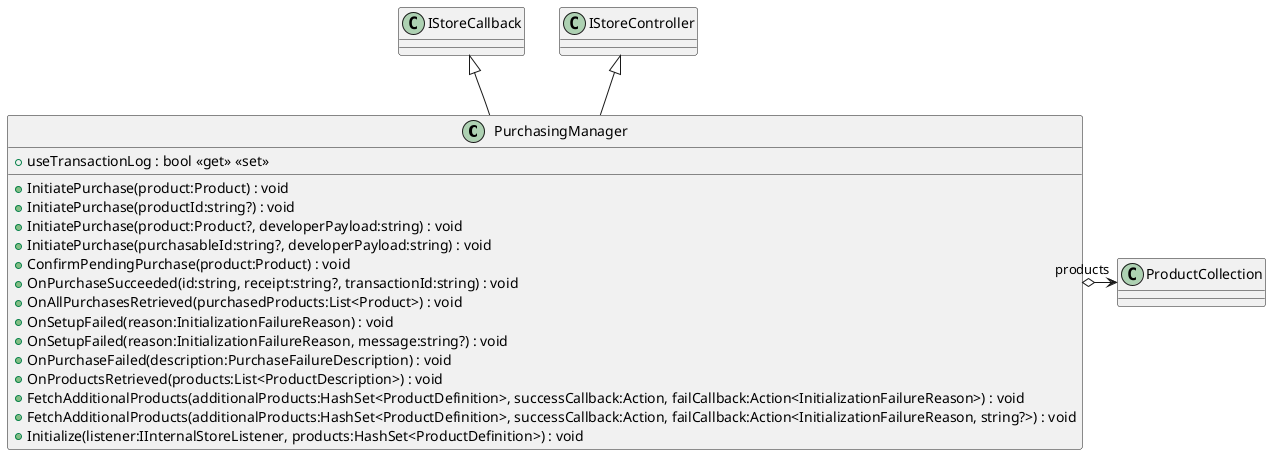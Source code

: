 @startuml
class PurchasingManager {
    + useTransactionLog : bool <<get>> <<set>>
    + InitiatePurchase(product:Product) : void
    + InitiatePurchase(productId:string?) : void
    + InitiatePurchase(product:Product?, developerPayload:string) : void
    + InitiatePurchase(purchasableId:string?, developerPayload:string) : void
    + ConfirmPendingPurchase(product:Product) : void
    + OnPurchaseSucceeded(id:string, receipt:string?, transactionId:string) : void
    + OnAllPurchasesRetrieved(purchasedProducts:List<Product>) : void
    + OnSetupFailed(reason:InitializationFailureReason) : void
    + OnSetupFailed(reason:InitializationFailureReason, message:string?) : void
    + OnPurchaseFailed(description:PurchaseFailureDescription) : void
    + OnProductsRetrieved(products:List<ProductDescription>) : void
    + FetchAdditionalProducts(additionalProducts:HashSet<ProductDefinition>, successCallback:Action, failCallback:Action<InitializationFailureReason>) : void
    + FetchAdditionalProducts(additionalProducts:HashSet<ProductDefinition>, successCallback:Action, failCallback:Action<InitializationFailureReason, string?>) : void
    + Initialize(listener:IInternalStoreListener, products:HashSet<ProductDefinition>) : void
}
IStoreCallback <|-- PurchasingManager
IStoreController <|-- PurchasingManager
PurchasingManager o-> "products" ProductCollection
@enduml
